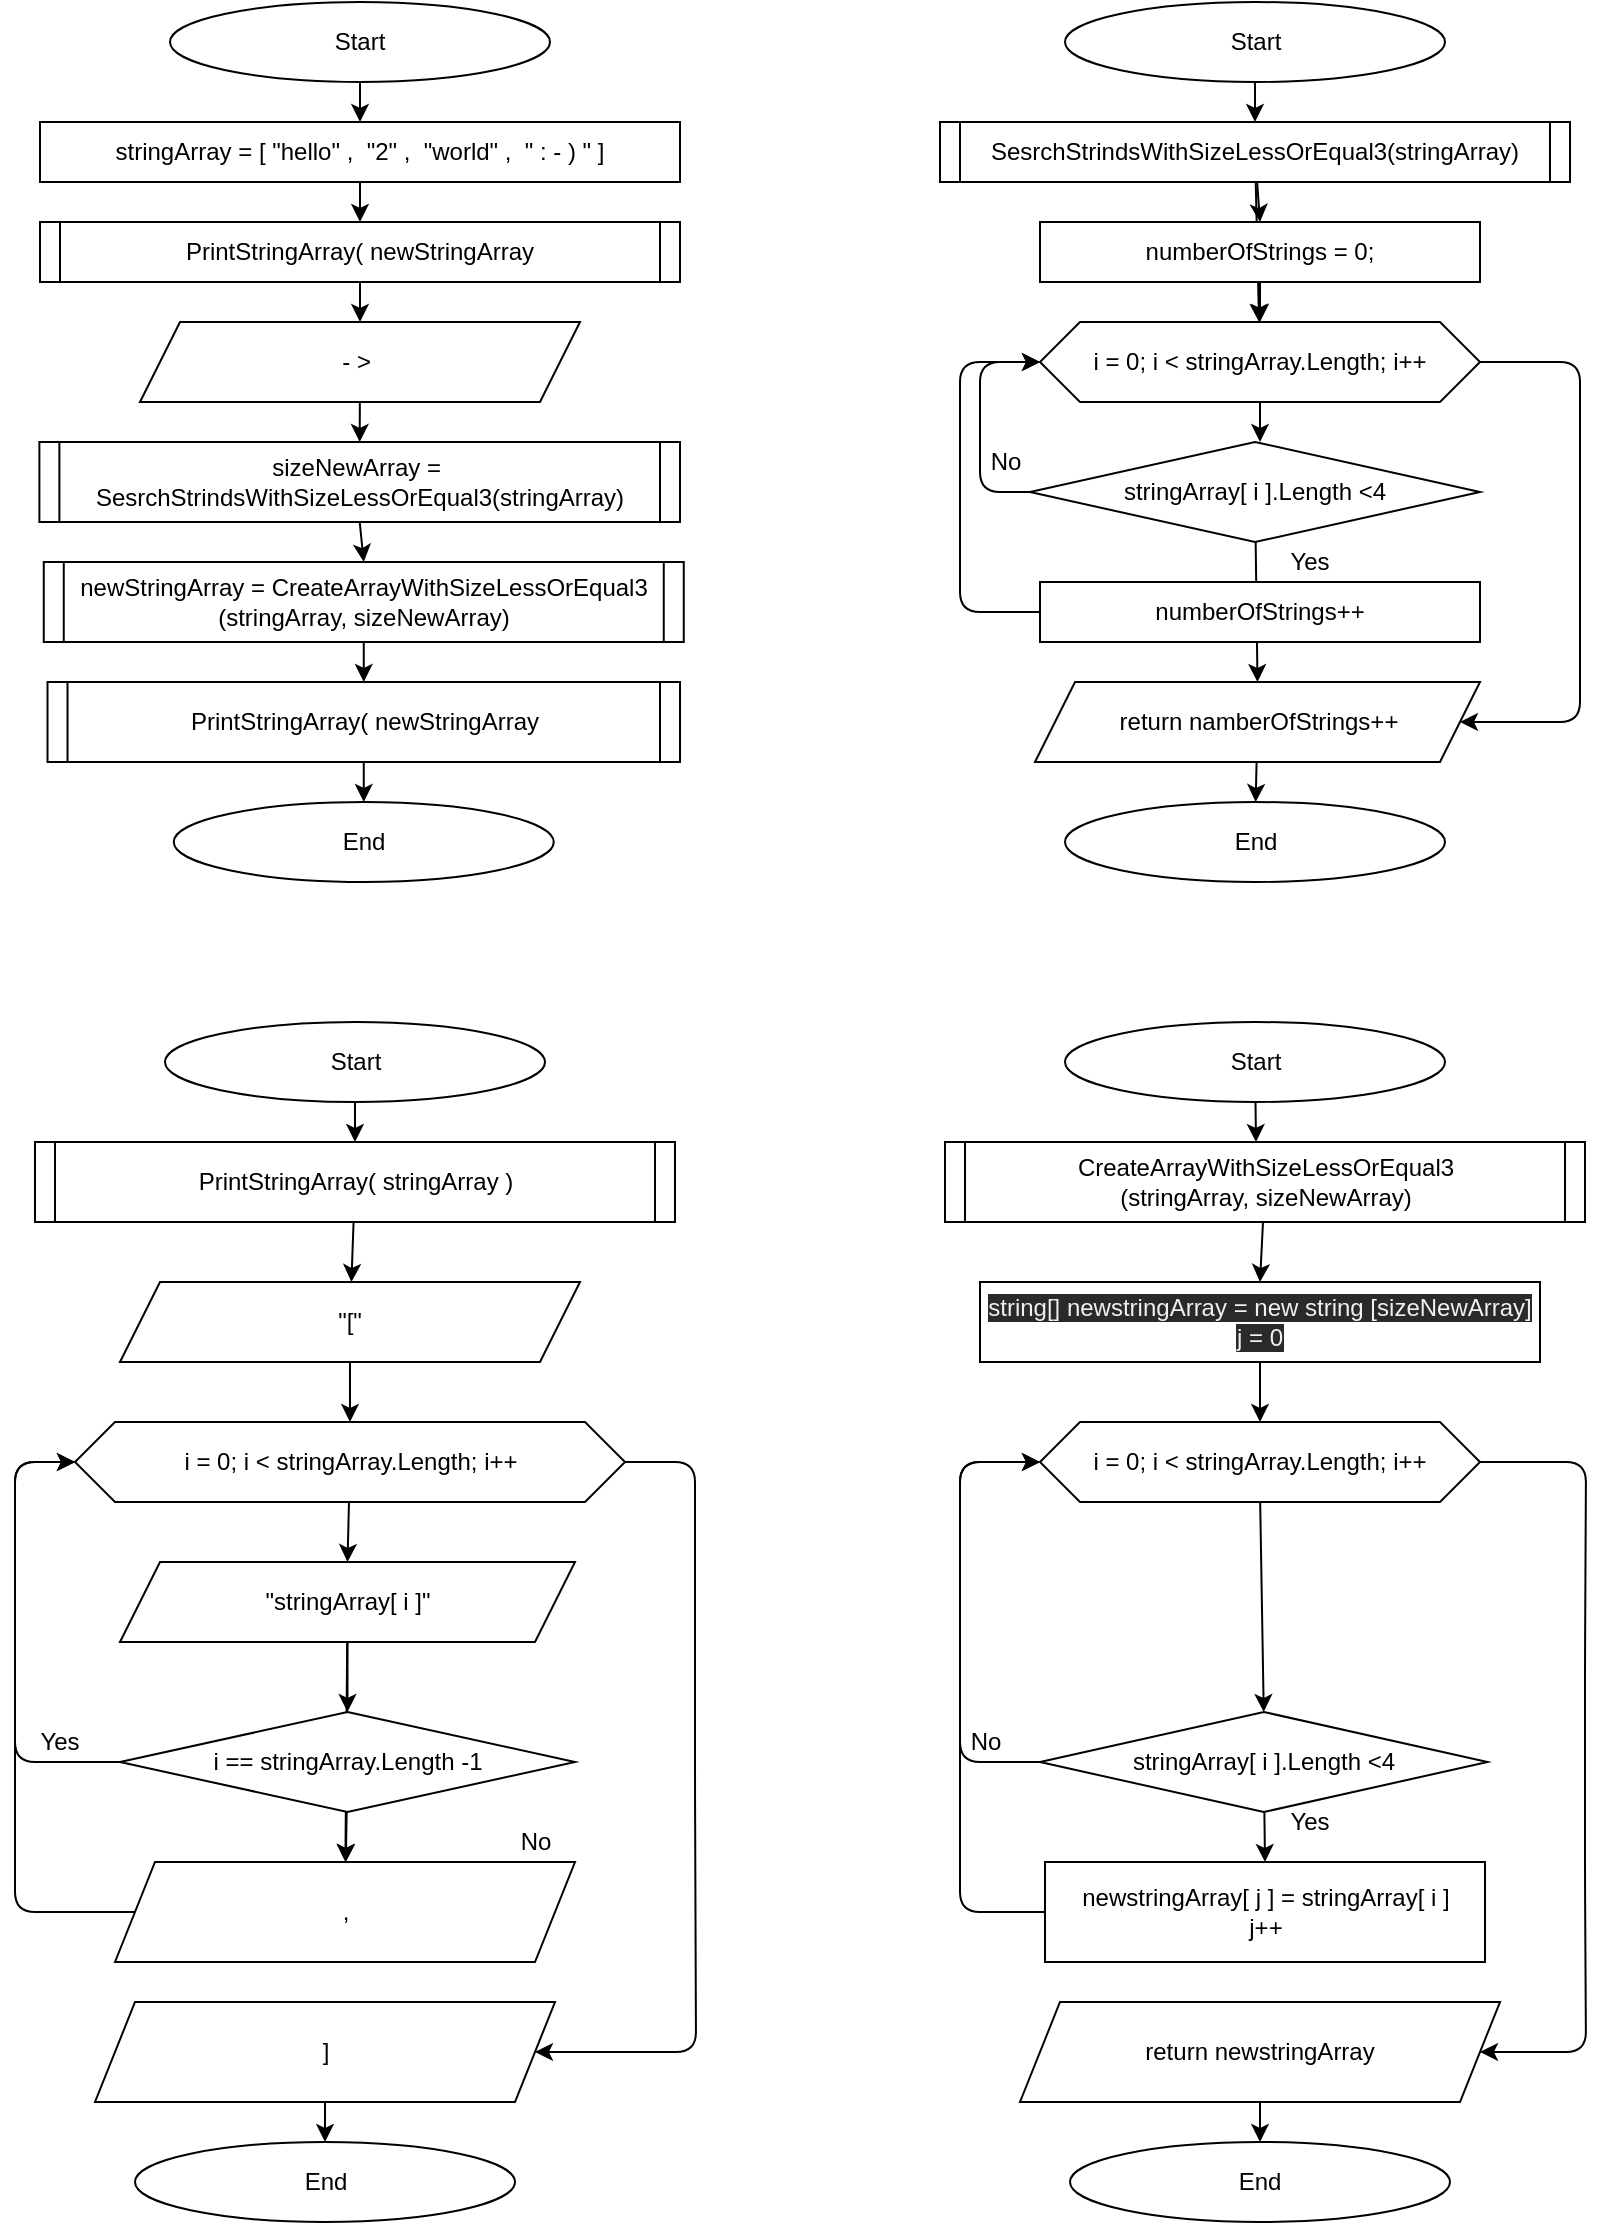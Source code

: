 <mxfile>
    <diagram id="i2bqgpO6uFfac0OdH5TS" name="Страница 1">
        <mxGraphModel dx="690" dy="575" grid="1" gridSize="10" guides="1" tooltips="1" connect="1" arrows="1" fold="1" page="1" pageScale="1" pageWidth="827" pageHeight="1169" math="0" shadow="0">
            <root>
                <mxCell id="0"/>
                <mxCell id="1" parent="0"/>
                <mxCell id="10" value="" style="edgeStyle=none;html=1;strokeWidth=1;fontSize=12;" parent="1" source="2" target="3" edge="1">
                    <mxGeometry relative="1" as="geometry"/>
                </mxCell>
                <mxCell id="2" value="Start" style="ellipse;whiteSpace=wrap;html=1;strokeWidth=1;fontSize=12;" parent="1" vertex="1">
                    <mxGeometry x="95" y="30" width="190" height="40" as="geometry"/>
                </mxCell>
                <mxCell id="106" style="edgeStyle=none;html=1;entryX=0.5;entryY=0;entryDx=0;entryDy=0;strokeWidth=1;fontSize=12;" edge="1" parent="1" source="3" target="104">
                    <mxGeometry relative="1" as="geometry"/>
                </mxCell>
                <mxCell id="3" value="stringArray = [ &quot;hello&quot; ,&amp;nbsp; &quot;2&quot; ,&amp;nbsp; &quot;world&quot; ,&amp;nbsp; &quot; : - ) &quot; ]" style="rounded=0;whiteSpace=wrap;html=1;strokeWidth=1;fontSize=12;" parent="1" vertex="1">
                    <mxGeometry x="30" y="90" width="320" height="30" as="geometry"/>
                </mxCell>
                <mxCell id="4" value="sizeNewArray =&amp;nbsp;&lt;br style=&quot;font-size: 12px;&quot;&gt;SesrchStrindsWithSizeLessOrEqual3(stringArray)" style="shape=process;whiteSpace=wrap;html=1;backgroundOutline=1;size=0.031;strokeWidth=1;fontSize=12;" parent="1" vertex="1">
                    <mxGeometry x="29.69" y="250" width="320.31" height="40" as="geometry"/>
                </mxCell>
                <mxCell id="15" style="edgeStyle=none;html=1;exitX=0.5;exitY=1;exitDx=0;exitDy=0;entryX=0.5;entryY=0;entryDx=0;entryDy=0;strokeWidth=1;fontSize=12;" edge="1" parent="1" source="4" target="12">
                    <mxGeometry relative="1" as="geometry">
                        <mxPoint x="233.75" y="560" as="targetPoint"/>
                    </mxGeometry>
                </mxCell>
                <mxCell id="44" value="" style="edgeStyle=none;html=1;strokeWidth=1;fontSize=12;" edge="1" parent="1" source="12" target="13">
                    <mxGeometry relative="1" as="geometry"/>
                </mxCell>
                <mxCell id="12" value="newStringArray = CreateArrayWithSizeLessOrEqual3&lt;br style=&quot;font-size: 12px;&quot;&gt;(stringArray, sizeNewArray)" style="shape=process;whiteSpace=wrap;html=1;backgroundOutline=1;size=0.031;strokeWidth=1;fontSize=12;" parent="1" vertex="1">
                    <mxGeometry x="31.88" y="310" width="320" height="40" as="geometry"/>
                </mxCell>
                <mxCell id="46" value="" style="edgeStyle=none;html=1;strokeWidth=1;fontSize=12;" edge="1" parent="1" source="13" target="45">
                    <mxGeometry relative="1" as="geometry"/>
                </mxCell>
                <mxCell id="13" value="PrintStringArray( newStringArray" style="shape=process;whiteSpace=wrap;html=1;backgroundOutline=1;size=0.031;strokeWidth=1;fontSize=12;" parent="1" vertex="1">
                    <mxGeometry x="33.755" y="370" width="316.25" height="40" as="geometry"/>
                </mxCell>
                <mxCell id="23" value="" style="edgeStyle=none;html=1;" edge="1" parent="1" source="17" target="21">
                    <mxGeometry relative="1" as="geometry"/>
                </mxCell>
                <mxCell id="25" style="edgeStyle=none;html=1;entryX=0.5;entryY=0;entryDx=0;entryDy=0;" edge="1" parent="1" source="17" target="20">
                    <mxGeometry relative="1" as="geometry"/>
                </mxCell>
                <mxCell id="17" value="&lt;span&gt;SesrchStrindsWithSizeLessOrEqual3(stringArray)&lt;/span&gt;" style="shape=process;whiteSpace=wrap;html=1;backgroundOutline=1;size=0.032;" vertex="1" parent="1">
                    <mxGeometry x="480" y="90" width="315" height="30" as="geometry"/>
                </mxCell>
                <mxCell id="28" style="edgeStyle=none;html=1;entryX=0.5;entryY=0;entryDx=0;entryDy=0;" edge="1" parent="1" source="18" target="34">
                    <mxGeometry relative="1" as="geometry">
                        <mxPoint x="635" y="370" as="targetPoint"/>
                    </mxGeometry>
                </mxCell>
                <mxCell id="30" style="edgeStyle=none;html=1;exitX=0;exitY=0.5;exitDx=0;exitDy=0;entryX=0;entryY=0.5;entryDx=0;entryDy=0;" edge="1" parent="1" source="18" target="21">
                    <mxGeometry relative="1" as="geometry">
                        <mxPoint x="520" y="210" as="targetPoint"/>
                        <Array as="points">
                            <mxPoint x="500" y="275"/>
                            <mxPoint x="500" y="210"/>
                        </Array>
                    </mxGeometry>
                </mxCell>
                <mxCell id="18" value="stringArray[ i ].Length &amp;lt;4" style="rhombus;whiteSpace=wrap;html=1;" vertex="1" parent="1">
                    <mxGeometry x="525" y="250" width="225" height="50" as="geometry"/>
                </mxCell>
                <mxCell id="32" style="edgeStyle=none;html=1;exitX=0;exitY=0.5;exitDx=0;exitDy=0;entryX=0;entryY=0.5;entryDx=0;entryDy=0;" edge="1" parent="1" source="19" target="21">
                    <mxGeometry relative="1" as="geometry">
                        <mxPoint x="520" y="280" as="targetPoint"/>
                        <Array as="points">
                            <mxPoint x="490" y="335"/>
                            <mxPoint x="490" y="210"/>
                        </Array>
                    </mxGeometry>
                </mxCell>
                <mxCell id="19" value="numberOfStrings++" style="rounded=0;whiteSpace=wrap;html=1;" vertex="1" parent="1">
                    <mxGeometry x="530" y="320" width="220" height="30" as="geometry"/>
                </mxCell>
                <mxCell id="24" style="edgeStyle=none;html=1;entryX=0.5;entryY=0;entryDx=0;entryDy=0;" edge="1" parent="1" source="20" target="21">
                    <mxGeometry relative="1" as="geometry"/>
                </mxCell>
                <mxCell id="20" value="numberOfStrings = 0;" style="rounded=0;whiteSpace=wrap;html=1;" vertex="1" parent="1">
                    <mxGeometry x="530" y="140" width="220" height="30" as="geometry"/>
                </mxCell>
                <mxCell id="26" style="edgeStyle=none;html=1;exitX=0.5;exitY=1;exitDx=0;exitDy=0;" edge="1" parent="1" source="21">
                    <mxGeometry relative="1" as="geometry">
                        <mxPoint x="640" y="250" as="targetPoint"/>
                    </mxGeometry>
                </mxCell>
                <mxCell id="35" style="edgeStyle=none;html=1;exitX=1;exitY=0.5;exitDx=0;exitDy=0;entryX=1;entryY=0.5;entryDx=0;entryDy=0;" edge="1" parent="1" source="21" target="34">
                    <mxGeometry relative="1" as="geometry">
                        <mxPoint x="740" y="500" as="targetPoint"/>
                        <Array as="points">
                            <mxPoint x="800" y="210"/>
                            <mxPoint x="800" y="390"/>
                        </Array>
                    </mxGeometry>
                </mxCell>
                <mxCell id="21" value="i = 0; i &amp;lt; stringArray.Length; i++" style="shape=hexagon;perimeter=hexagonPerimeter2;whiteSpace=wrap;html=1;fixedSize=1;" vertex="1" parent="1">
                    <mxGeometry x="530" y="190" width="220" height="40" as="geometry"/>
                </mxCell>
                <mxCell id="29" value="Yes" style="text;html=1;strokeColor=none;fillColor=none;align=center;verticalAlign=middle;whiteSpace=wrap;rounded=0;" vertex="1" parent="1">
                    <mxGeometry x="640" y="300" width="50" height="20" as="geometry"/>
                </mxCell>
                <mxCell id="31" value="No" style="text;html=1;strokeColor=none;fillColor=none;align=center;verticalAlign=middle;whiteSpace=wrap;rounded=0;" vertex="1" parent="1">
                    <mxGeometry x="482.5" y="250" width="60" height="20" as="geometry"/>
                </mxCell>
                <mxCell id="50" value="" style="edgeStyle=none;html=1;" edge="1" parent="1" source="34" target="49">
                    <mxGeometry relative="1" as="geometry"/>
                </mxCell>
                <mxCell id="34" value="return namberOfStrings++" style="shape=parallelogram;perimeter=parallelogramPerimeter;whiteSpace=wrap;html=1;fixedSize=1;" vertex="1" parent="1">
                    <mxGeometry x="527.5" y="370" width="222.5" height="40" as="geometry"/>
                </mxCell>
                <mxCell id="64" value="" style="edgeStyle=none;html=1;entryX=0.5;entryY=0;entryDx=0;entryDy=0;" edge="1" parent="1" source="39" target="52">
                    <mxGeometry relative="1" as="geometry"/>
                </mxCell>
                <mxCell id="39" value="CreateArrayWithSizeLessOrEqual3&lt;br&gt;(stringArray, sizeNewArray)" style="shape=process;whiteSpace=wrap;html=1;backgroundOutline=1;size=0.031;" vertex="1" parent="1">
                    <mxGeometry x="482.5" y="600" width="320" height="40" as="geometry"/>
                </mxCell>
                <mxCell id="47" value="" style="edgeStyle=none;html=1;entryX=0.5;entryY=0;entryDx=0;entryDy=0;" edge="1" parent="1" source="40" target="17">
                    <mxGeometry relative="1" as="geometry"/>
                </mxCell>
                <mxCell id="40" value="Start" style="ellipse;whiteSpace=wrap;html=1;" vertex="1" parent="1">
                    <mxGeometry x="542.5" y="30" width="190" height="40" as="geometry"/>
                </mxCell>
                <mxCell id="51" value="" style="edgeStyle=none;html=1;" edge="1" parent="1" source="42">
                    <mxGeometry relative="1" as="geometry">
                        <mxPoint x="638" y="600" as="targetPoint"/>
                    </mxGeometry>
                </mxCell>
                <mxCell id="42" value="Start" style="ellipse;whiteSpace=wrap;html=1;" vertex="1" parent="1">
                    <mxGeometry x="542.5" y="540" width="190" height="40" as="geometry"/>
                </mxCell>
                <mxCell id="45" value="End" style="ellipse;whiteSpace=wrap;html=1;strokeWidth=1;fontSize=12;" vertex="1" parent="1">
                    <mxGeometry x="96.88" y="430" width="190" height="40" as="geometry"/>
                </mxCell>
                <mxCell id="49" value="End" style="ellipse;whiteSpace=wrap;html=1;" vertex="1" parent="1">
                    <mxGeometry x="542.5" y="430" width="190" height="40" as="geometry"/>
                </mxCell>
                <mxCell id="65" value="" style="edgeStyle=none;html=1;" edge="1" parent="1" source="52" target="63">
                    <mxGeometry relative="1" as="geometry"/>
                </mxCell>
                <mxCell id="52" value="&lt;span style=&quot;color: rgb(240 , 240 , 240) ; font-family: &amp;#34;helvetica&amp;#34; ; font-size: 12px ; font-style: normal ; font-weight: 400 ; letter-spacing: normal ; text-align: center ; text-indent: 0px ; text-transform: none ; word-spacing: 0px ; background-color: rgb(42 , 42 , 42) ; display: inline ; float: none&quot;&gt;string[] newstringArray = new string [&lt;span style=&quot;font-family: &amp;#34;helvetica&amp;#34;&quot;&gt;sizeNewArray&lt;/span&gt;]&lt;br&gt;j = 0&lt;br&gt;&lt;/span&gt;" style="rounded=0;whiteSpace=wrap;html=1;" vertex="1" parent="1">
                    <mxGeometry x="500" y="670" width="280" height="40" as="geometry"/>
                </mxCell>
                <mxCell id="54" style="edgeStyle=none;html=1;exitX=0;exitY=0.5;exitDx=0;exitDy=0;entryX=0;entryY=0.5;entryDx=0;entryDy=0;" edge="1" parent="1" source="55" target="63">
                    <mxGeometry relative="1" as="geometry">
                        <mxPoint x="530" y="755" as="targetPoint"/>
                        <Array as="points">
                            <mxPoint x="490" y="910"/>
                            <mxPoint x="490" y="820"/>
                            <mxPoint x="490" y="760"/>
                        </Array>
                    </mxGeometry>
                </mxCell>
                <mxCell id="111" value="" style="edgeStyle=none;html=1;fontSize=12;strokeWidth=1;entryX=0.5;entryY=0;entryDx=0;entryDy=0;" edge="1" parent="1" source="55" target="57">
                    <mxGeometry relative="1" as="geometry"/>
                </mxCell>
                <mxCell id="55" value="stringArray[ i ].Length &amp;lt;4" style="rhombus;whiteSpace=wrap;html=1;" vertex="1" parent="1">
                    <mxGeometry x="530" y="885" width="223.75" height="50" as="geometry"/>
                </mxCell>
                <mxCell id="56" style="edgeStyle=none;html=1;exitX=0;exitY=0.5;exitDx=0;exitDy=0;entryX=0;entryY=0.5;entryDx=0;entryDy=0;" edge="1" parent="1" source="57" target="63">
                    <mxGeometry relative="1" as="geometry">
                        <mxPoint x="530" y="755" as="targetPoint"/>
                        <Array as="points">
                            <mxPoint x="490" y="985"/>
                            <mxPoint x="490" y="760"/>
                        </Array>
                        <mxPoint x="530" y="885" as="sourcePoint"/>
                    </mxGeometry>
                </mxCell>
                <mxCell id="57" value="&lt;span style=&quot;font-family: &amp;#34;helvetica&amp;#34;&quot;&gt;newstringArray&lt;/span&gt;[ j ] = stringArray[ i ]&lt;br&gt;j++" style="rounded=0;whiteSpace=wrap;html=1;" vertex="1" parent="1">
                    <mxGeometry x="532.5" y="960" width="220" height="50" as="geometry"/>
                </mxCell>
                <mxCell id="58" style="edgeStyle=none;html=1;exitX=0.5;exitY=1;exitDx=0;exitDy=0;entryX=0.5;entryY=0;entryDx=0;entryDy=0;" edge="1" parent="1" target="55">
                    <mxGeometry relative="1" as="geometry">
                        <mxPoint x="640" y="795" as="targetPoint"/>
                        <mxPoint x="640" y="775" as="sourcePoint"/>
                    </mxGeometry>
                </mxCell>
                <mxCell id="59" value="Yes" style="text;html=1;strokeColor=none;fillColor=none;align=center;verticalAlign=middle;whiteSpace=wrap;rounded=0;" vertex="1" parent="1">
                    <mxGeometry x="640" y="930" width="50" height="20" as="geometry"/>
                </mxCell>
                <mxCell id="60" value="No" style="text;html=1;strokeColor=none;fillColor=none;align=center;verticalAlign=middle;whiteSpace=wrap;rounded=0;" vertex="1" parent="1">
                    <mxGeometry x="472.5" y="890" width="60" height="20" as="geometry"/>
                </mxCell>
                <mxCell id="61" value="" style="edgeStyle=none;html=1;entryX=0.5;entryY=0;entryDx=0;entryDy=0;" edge="1" parent="1" source="62" target="71">
                    <mxGeometry relative="1" as="geometry">
                        <mxPoint x="637.833" y="1080.0" as="targetPoint"/>
                    </mxGeometry>
                </mxCell>
                <mxCell id="62" value="return&amp;nbsp;&lt;span style=&quot;font-family: &amp;#34;helvetica&amp;#34;&quot;&gt;newstringArray&lt;/span&gt;" style="shape=parallelogram;perimeter=parallelogramPerimeter;whiteSpace=wrap;html=1;fixedSize=1;" vertex="1" parent="1">
                    <mxGeometry x="520" y="1030" width="240" height="50" as="geometry"/>
                </mxCell>
                <mxCell id="66" style="edgeStyle=none;html=1;entryX=1;entryY=0.5;entryDx=0;entryDy=0;exitX=1;exitY=0.5;exitDx=0;exitDy=0;" edge="1" parent="1" source="63" target="62">
                    <mxGeometry relative="1" as="geometry">
                        <Array as="points">
                            <mxPoint x="803" y="760"/>
                            <mxPoint x="802.5" y="860"/>
                            <mxPoint x="802.5" y="970"/>
                            <mxPoint x="803" y="1055"/>
                        </Array>
                    </mxGeometry>
                </mxCell>
                <mxCell id="63" value="i = 0; i &amp;lt; stringArray.Length; i++" style="shape=hexagon;perimeter=hexagonPerimeter2;whiteSpace=wrap;html=1;fixedSize=1;" vertex="1" parent="1">
                    <mxGeometry x="530" y="740" width="220" height="40" as="geometry"/>
                </mxCell>
                <mxCell id="91" value="" style="edgeStyle=none;html=1;" edge="1" parent="1" source="68" target="85">
                    <mxGeometry relative="1" as="geometry"/>
                </mxCell>
                <mxCell id="68" value="PrintStringArray( stringArray )" style="shape=process;whiteSpace=wrap;html=1;backgroundOutline=1;size=0.031;" vertex="1" parent="1">
                    <mxGeometry x="27.5" y="600" width="320" height="40" as="geometry"/>
                </mxCell>
                <mxCell id="70" value="" style="edgeStyle=none;html=1;" edge="1" parent="1" source="69" target="68">
                    <mxGeometry relative="1" as="geometry"/>
                </mxCell>
                <mxCell id="69" value="Start" style="ellipse;whiteSpace=wrap;html=1;" vertex="1" parent="1">
                    <mxGeometry x="92.5" y="540" width="190" height="40" as="geometry"/>
                </mxCell>
                <mxCell id="71" value="End" style="ellipse;whiteSpace=wrap;html=1;" vertex="1" parent="1">
                    <mxGeometry x="545" y="1100" width="190" height="40" as="geometry"/>
                </mxCell>
                <mxCell id="72" style="edgeStyle=none;html=1;entryX=0.5;entryY=0;entryDx=0;entryDy=0;" edge="1" parent="1" source="79" target="82">
                    <mxGeometry relative="1" as="geometry">
                        <mxPoint x="180" y="860" as="targetPoint"/>
                        <mxPoint x="182.828" y="789.927" as="sourcePoint"/>
                    </mxGeometry>
                </mxCell>
                <mxCell id="77" style="edgeStyle=none;html=1;exitX=0.5;exitY=1;exitDx=0;exitDy=0;" edge="1" parent="1" source="79">
                    <mxGeometry relative="1" as="geometry">
                        <mxPoint x="185" y="740" as="targetPoint"/>
                    </mxGeometry>
                </mxCell>
                <mxCell id="102" style="edgeStyle=none;html=1;exitX=1;exitY=0.5;exitDx=0;exitDy=0;entryX=1;entryY=0.5;entryDx=0;entryDy=0;" edge="1" parent="1" source="79" target="101">
                    <mxGeometry relative="1" as="geometry">
                        <Array as="points">
                            <mxPoint x="357.5" y="760"/>
                            <mxPoint x="357.5" y="920"/>
                            <mxPoint x="358" y="1055"/>
                        </Array>
                    </mxGeometry>
                </mxCell>
                <mxCell id="79" value="i = 0; i &amp;lt; stringArray.Length; i++" style="shape=hexagon;perimeter=hexagonPerimeter2;whiteSpace=wrap;html=1;fixedSize=1;" vertex="1" parent="1">
                    <mxGeometry x="47.5" y="740" width="275" height="40" as="geometry"/>
                </mxCell>
                <mxCell id="87" value="" style="edgeStyle=none;html=1;" edge="1" parent="1" source="82" target="86">
                    <mxGeometry relative="1" as="geometry"/>
                </mxCell>
                <mxCell id="97" value="" style="edgeStyle=none;html=1;" edge="1" parent="1" source="82" target="88">
                    <mxGeometry relative="1" as="geometry"/>
                </mxCell>
                <mxCell id="82" value="&quot;stringArray[ i ]&quot;" style="shape=parallelogram;perimeter=parallelogramPerimeter;whiteSpace=wrap;html=1;fixedSize=1;" vertex="1" parent="1">
                    <mxGeometry x="70" y="810" width="227.5" height="40" as="geometry"/>
                </mxCell>
                <mxCell id="83" value="End" style="ellipse;whiteSpace=wrap;html=1;" vertex="1" parent="1">
                    <mxGeometry x="77.5" y="1100" width="190" height="40" as="geometry"/>
                </mxCell>
                <mxCell id="93" value="" style="edgeStyle=none;html=1;" edge="1" parent="1" source="85" target="79">
                    <mxGeometry relative="1" as="geometry">
                        <mxPoint x="187.5" y="740" as="targetPoint"/>
                    </mxGeometry>
                </mxCell>
                <mxCell id="85" value="&quot;[&quot;" style="shape=parallelogram;perimeter=parallelogramPerimeter;whiteSpace=wrap;html=1;fixedSize=1;" vertex="1" parent="1">
                    <mxGeometry x="70" y="670" width="230" height="40" as="geometry"/>
                </mxCell>
                <mxCell id="94" value="" style="edgeStyle=none;html=1;" edge="1" parent="1" source="86" target="88">
                    <mxGeometry relative="1" as="geometry"/>
                </mxCell>
                <mxCell id="95" style="edgeStyle=none;html=1;exitX=0;exitY=0.5;exitDx=0;exitDy=0;entryX=0;entryY=0.5;entryDx=0;entryDy=0;" edge="1" parent="1" source="86" target="79">
                    <mxGeometry relative="1" as="geometry">
                        <mxPoint x="7.5" y="910" as="targetPoint"/>
                        <Array as="points">
                            <mxPoint x="17.5" y="910"/>
                            <mxPoint x="17.5" y="840"/>
                            <mxPoint x="17.5" y="760"/>
                        </Array>
                    </mxGeometry>
                </mxCell>
                <mxCell id="86" value="i == stringArray.Length -1" style="rhombus;whiteSpace=wrap;html=1;" vertex="1" parent="1">
                    <mxGeometry x="70" y="885" width="227.5" height="50" as="geometry"/>
                </mxCell>
                <mxCell id="96" style="edgeStyle=none;html=1;exitX=0;exitY=0.5;exitDx=0;exitDy=0;entryX=0;entryY=0.5;entryDx=0;entryDy=0;" edge="1" parent="1" source="88" target="79">
                    <mxGeometry relative="1" as="geometry">
                        <Array as="points">
                            <mxPoint x="17.5" y="985"/>
                            <mxPoint x="17.5" y="870"/>
                            <mxPoint x="17.5" y="760"/>
                        </Array>
                    </mxGeometry>
                </mxCell>
                <mxCell id="88" value="," style="shape=parallelogram;perimeter=parallelogramPerimeter;whiteSpace=wrap;html=1;fixedSize=1;" vertex="1" parent="1">
                    <mxGeometry x="67.5" y="960" width="230" height="50" as="geometry"/>
                </mxCell>
                <mxCell id="98" value="No" style="text;html=1;strokeColor=none;fillColor=none;align=center;verticalAlign=middle;whiteSpace=wrap;rounded=0;" vertex="1" parent="1">
                    <mxGeometry x="247.5" y="940" width="60" height="20" as="geometry"/>
                </mxCell>
                <mxCell id="99" value="Yes" style="text;html=1;strokeColor=none;fillColor=none;align=center;verticalAlign=middle;whiteSpace=wrap;rounded=0;" vertex="1" parent="1">
                    <mxGeometry x="10" y="885" width="60" height="30" as="geometry"/>
                </mxCell>
                <mxCell id="103" style="edgeStyle=none;html=1;exitX=0.5;exitY=1;exitDx=0;exitDy=0;entryX=0.5;entryY=0;entryDx=0;entryDy=0;" edge="1" parent="1" source="101" target="83">
                    <mxGeometry relative="1" as="geometry"/>
                </mxCell>
                <mxCell id="101" value="]" style="shape=parallelogram;perimeter=parallelogramPerimeter;whiteSpace=wrap;html=1;fixedSize=1;" vertex="1" parent="1">
                    <mxGeometry x="57.5" y="1030" width="230" height="50" as="geometry"/>
                </mxCell>
                <mxCell id="107" style="edgeStyle=none;html=1;entryX=0.5;entryY=0;entryDx=0;entryDy=0;strokeWidth=1;fontSize=12;" edge="1" parent="1" source="104" target="105">
                    <mxGeometry relative="1" as="geometry"/>
                </mxCell>
                <mxCell id="104" value="PrintStringArray( newStringArray" style="shape=process;whiteSpace=wrap;html=1;backgroundOutline=1;size=0.031;strokeWidth=1;fontSize=12;" vertex="1" parent="1">
                    <mxGeometry x="30" y="140" width="320" height="30" as="geometry"/>
                </mxCell>
                <mxCell id="108" style="edgeStyle=none;html=1;strokeWidth=1;fontSize=12;entryX=0.5;entryY=0;entryDx=0;entryDy=0;" edge="1" parent="1" source="105" target="4">
                    <mxGeometry relative="1" as="geometry">
                        <mxPoint x="192" y="240" as="targetPoint"/>
                    </mxGeometry>
                </mxCell>
                <mxCell id="105" value="- &amp;gt;&amp;nbsp;" style="shape=parallelogram;perimeter=parallelogramPerimeter;whiteSpace=wrap;html=1;fixedSize=1;strokeWidth=1;fontSize=12;" vertex="1" parent="1">
                    <mxGeometry x="80" y="190" width="220" height="40" as="geometry"/>
                </mxCell>
            </root>
        </mxGraphModel>
    </diagram>
</mxfile>